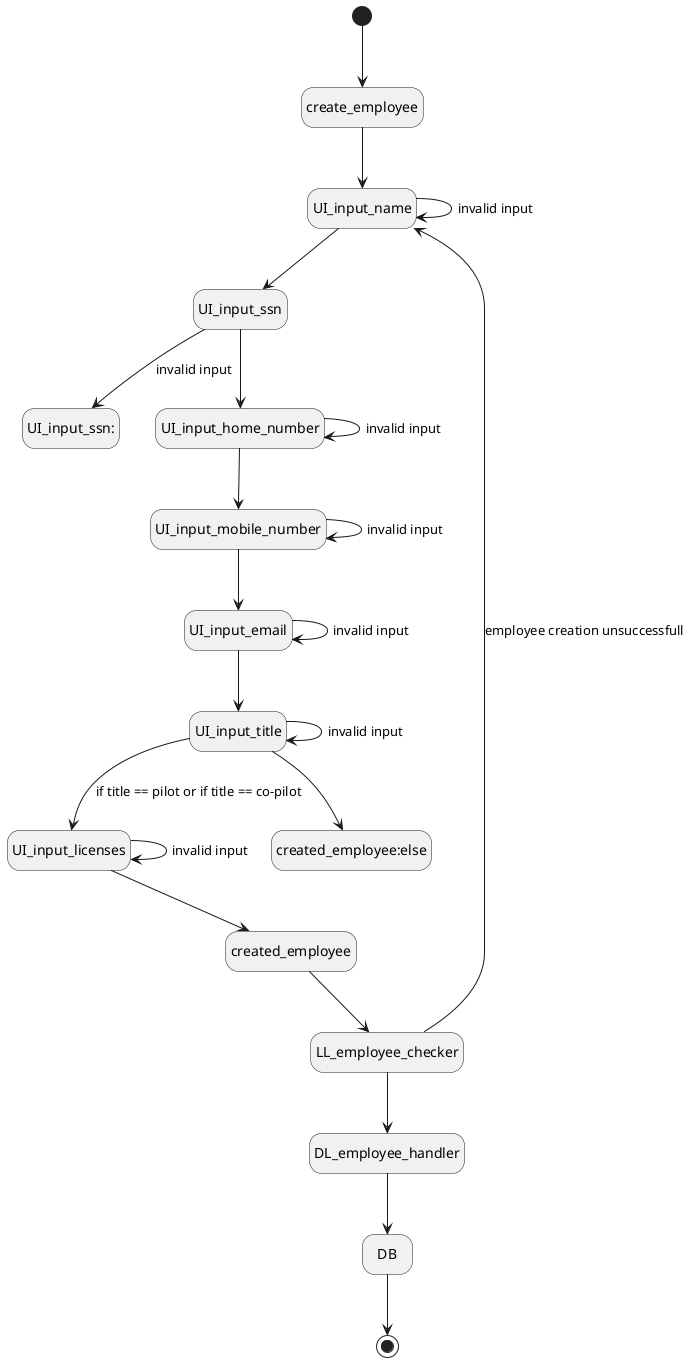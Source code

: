 @startuml create employee
hide empty description


[*] --> create_employee
create_employee -down-> UI_input_name
UI_input_name -down-> UI_input_name:invalid input
UI_input_name -down-> UI_input_ssn
UI_input_ssn -down-> UI_input_ssn::invalid input
UI_input_ssn -down-> UI_input_home_number
UI_input_home_number -down-> UI_input_home_number:invalid input
UI_input_home_number -down-> UI_input_mobile_number
UI_input_mobile_number -down-> UI_input_mobile_number:invalid input
UI_input_mobile_number -down-> UI_input_email
UI_input_email -down-> UI_input_email:invalid input
UI_input_email -down-> UI_input_title
UI_input_title -down-> UI_input_title:invalid input
UI_input_title -down-> UI_input_licenses: if title == pilot or if title == co-pilot
UI_input_licenses -down-> UI_input_licenses: invalid input
UI_input_licenses --> created_employee
UI_input_title --> created_employee:else
created_employee --> LL_employee_checker
LL_employee_checker --> UI_input_name: employee creation unsuccessfull
LL_employee_checker --> DL_employee_handler
DL_employee_handler --> DB
DB --> [*]
@enduml